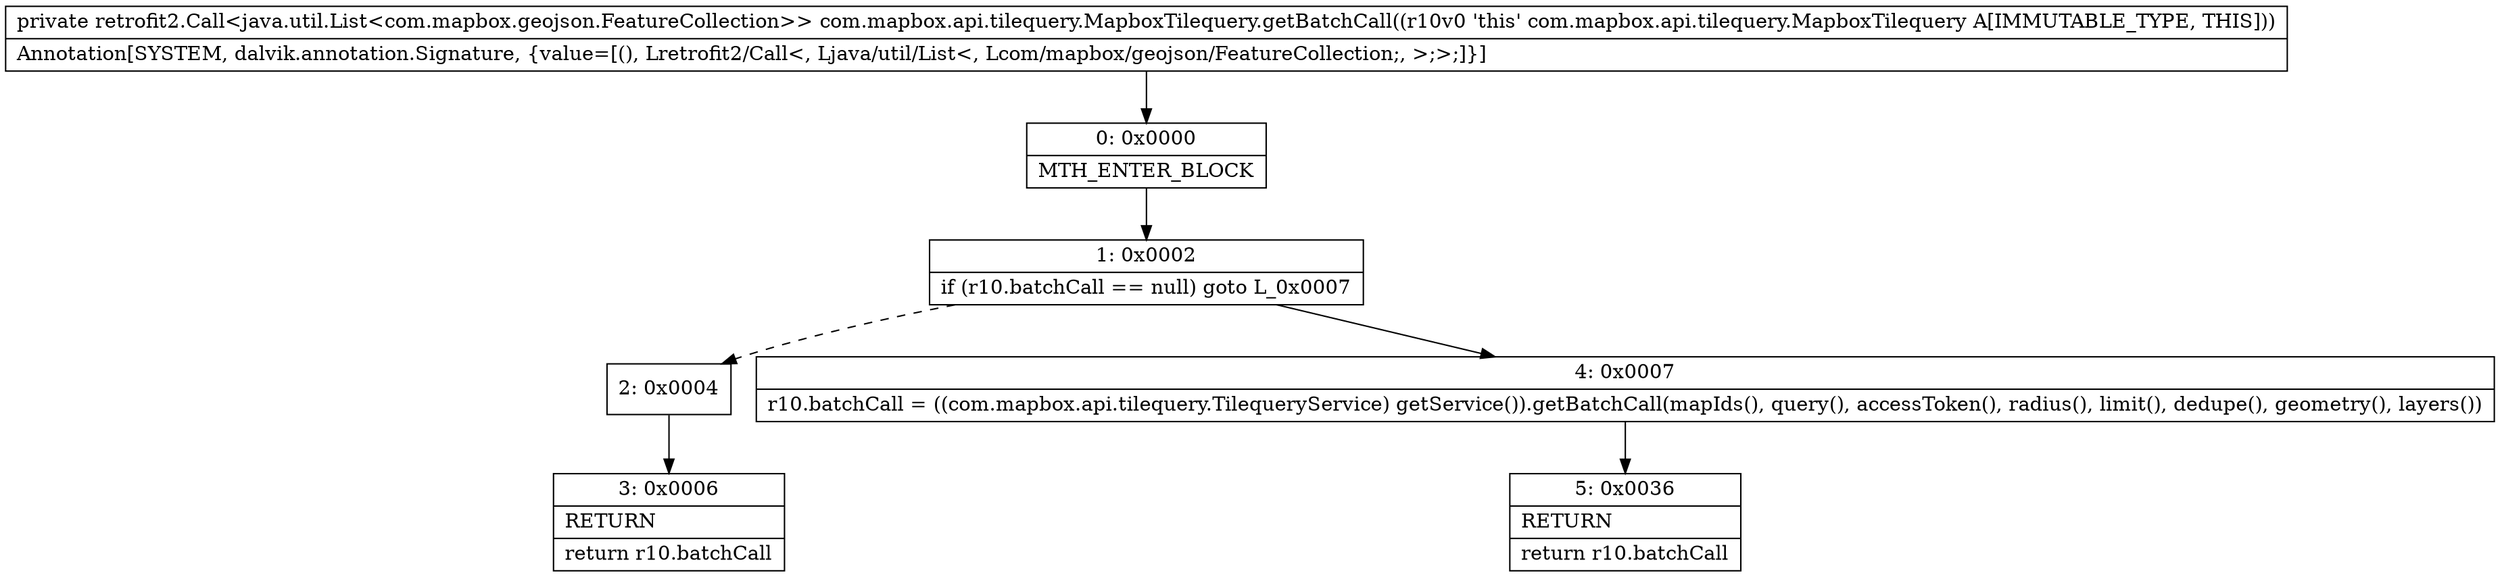 digraph "CFG forcom.mapbox.api.tilequery.MapboxTilequery.getBatchCall()Lretrofit2\/Call;" {
Node_0 [shape=record,label="{0\:\ 0x0000|MTH_ENTER_BLOCK\l}"];
Node_1 [shape=record,label="{1\:\ 0x0002|if (r10.batchCall == null) goto L_0x0007\l}"];
Node_2 [shape=record,label="{2\:\ 0x0004}"];
Node_3 [shape=record,label="{3\:\ 0x0006|RETURN\l|return r10.batchCall\l}"];
Node_4 [shape=record,label="{4\:\ 0x0007|r10.batchCall = ((com.mapbox.api.tilequery.TilequeryService) getService()).getBatchCall(mapIds(), query(), accessToken(), radius(), limit(), dedupe(), geometry(), layers())\l}"];
Node_5 [shape=record,label="{5\:\ 0x0036|RETURN\l|return r10.batchCall\l}"];
MethodNode[shape=record,label="{private retrofit2.Call\<java.util.List\<com.mapbox.geojson.FeatureCollection\>\> com.mapbox.api.tilequery.MapboxTilequery.getBatchCall((r10v0 'this' com.mapbox.api.tilequery.MapboxTilequery A[IMMUTABLE_TYPE, THIS]))  | Annotation[SYSTEM, dalvik.annotation.Signature, \{value=[(), Lretrofit2\/Call\<, Ljava\/util\/List\<, Lcom\/mapbox\/geojson\/FeatureCollection;, \>;\>;]\}]\l}"];
MethodNode -> Node_0;
Node_0 -> Node_1;
Node_1 -> Node_2[style=dashed];
Node_1 -> Node_4;
Node_2 -> Node_3;
Node_4 -> Node_5;
}

